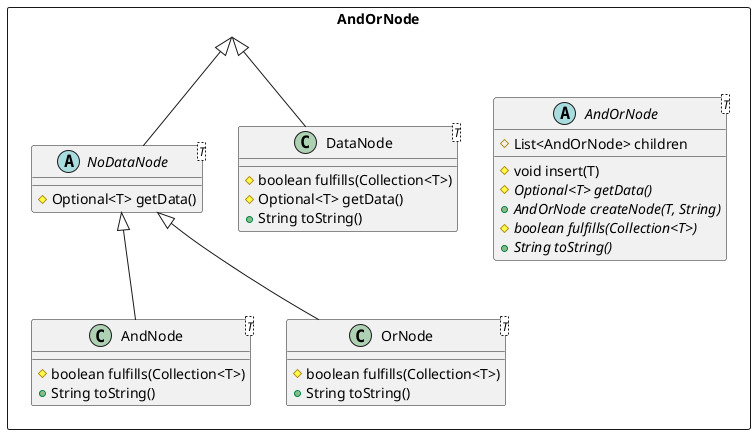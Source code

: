 @startuml

Package AndOrNode <<Rectangle>> {
    abstract class AndOrNode<T> {
        # List<AndOrNode> children
        # void insert(T)
        # {abstract} Optional<T> getData()
        + {abstract} AndOrNode createNode(T, String)
        # {abstract} boolean fulfills(Collection<T>)
        + {abstract} String toString()
    }
    class DataNode<T> {
        # boolean fulfills(Collection<T>)
        # Optional<T> getData()
        + String toString()
    }
    abstract class NoDataNode<T> {
        # Optional<T> getData()
    }
    class AndNode<T> {
        # boolean fulfills(Collection<T>)
        + String toString()
    }
    class OrNode<T> {
        # boolean fulfills(Collection<T>)
        + String toString()
    }
}

AndOrNode <|-- DataNode
AndOrNode <|-- NoDataNode
NoDataNode <|-- AndNode
NoDataNode <|-- OrNode

@enduml